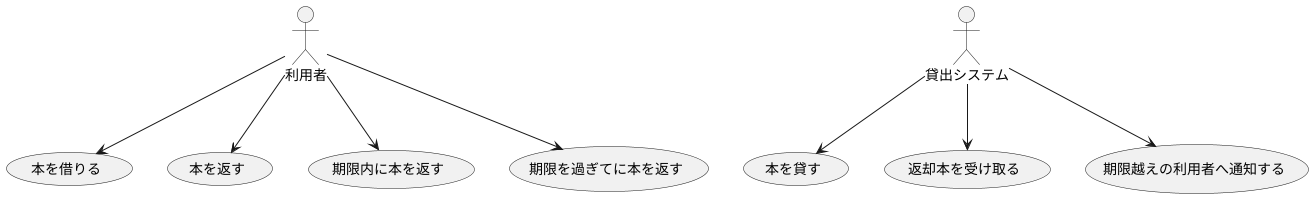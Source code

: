 @startuml
:利用者: --> (本を借りる)
:利用者: --> (本を返す)
:利用者: --> (期限内に本を返す)
:利用者: --> (期限を過ぎてに本を返す)

:貸出システム: --> (本を貸す)
:貸出システム: --> (返却本を受け取る)
:貸出システム: --> (期限越えの利用者へ通知する)

@enduml